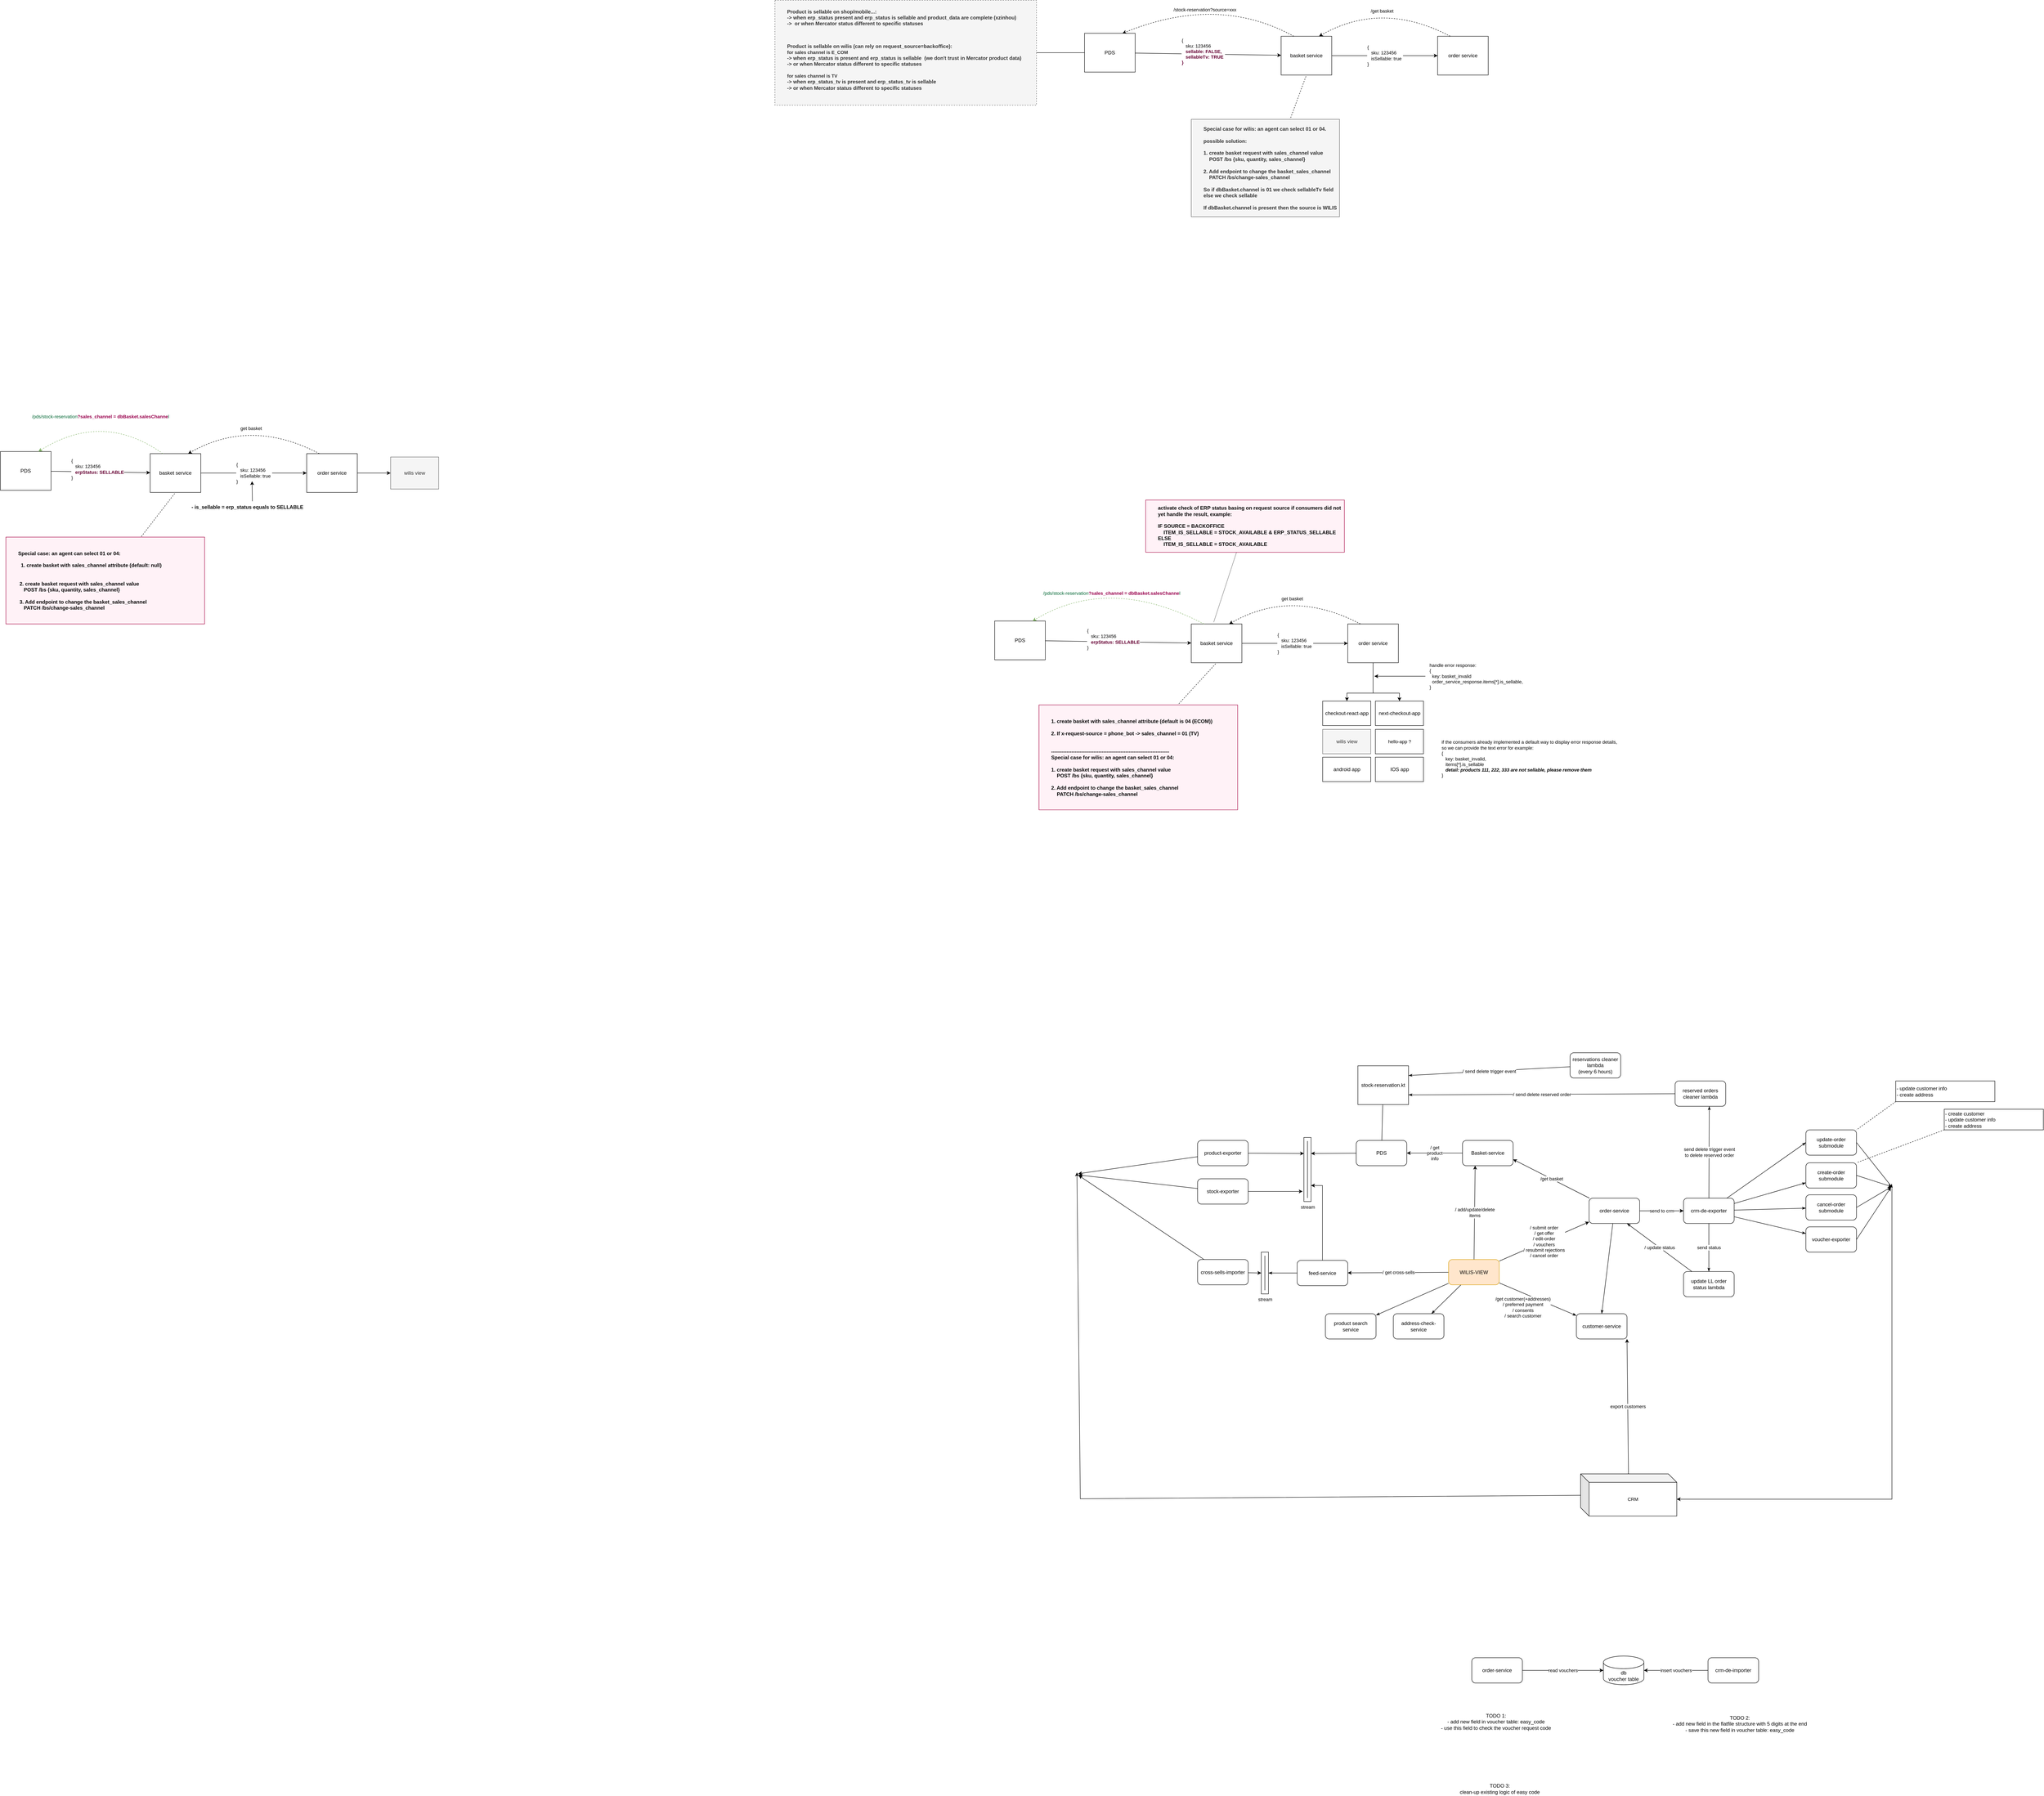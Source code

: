 <mxfile version="20.2.2" type="github">
  <diagram id="kf_XZH1g2RH7kajxPQMX" name="Page-1">
    <mxGraphModel dx="4562" dy="4452" grid="0" gridSize="10" guides="1" tooltips="1" connect="1" arrows="1" fold="1" page="0" pageScale="1" pageWidth="1169" pageHeight="827" math="0" shadow="0">
      <root>
        <mxCell id="0" />
        <mxCell id="1" parent="0" />
        <mxCell id="mo3ku-rc3HtsTC2HPsfC-4" value="insert vouchers" style="rounded=0;orthogonalLoop=1;jettySize=auto;html=1;" parent="1" source="mo3ku-rc3HtsTC2HPsfC-1" target="mo3ku-rc3HtsTC2HPsfC-3" edge="1">
          <mxGeometry relative="1" as="geometry" />
        </mxCell>
        <mxCell id="mo3ku-rc3HtsTC2HPsfC-1" value="crm-de-importer" style="rounded=1;whiteSpace=wrap;html=1;" parent="1" vertex="1">
          <mxGeometry x="714" y="125" width="120" height="60" as="geometry" />
        </mxCell>
        <mxCell id="mo3ku-rc3HtsTC2HPsfC-5" value="read vouchers" style="edgeStyle=none;rounded=0;orthogonalLoop=1;jettySize=auto;html=1;" parent="1" source="mo3ku-rc3HtsTC2HPsfC-2" target="mo3ku-rc3HtsTC2HPsfC-3" edge="1">
          <mxGeometry relative="1" as="geometry" />
        </mxCell>
        <mxCell id="mo3ku-rc3HtsTC2HPsfC-2" value="order-service" style="rounded=1;whiteSpace=wrap;html=1;" parent="1" vertex="1">
          <mxGeometry x="154" y="125" width="120" height="60" as="geometry" />
        </mxCell>
        <mxCell id="mo3ku-rc3HtsTC2HPsfC-3" value="db&lt;br&gt;voucher table" style="shape=cylinder3;whiteSpace=wrap;html=1;boundedLbl=1;backgroundOutline=1;size=15;" parent="1" vertex="1">
          <mxGeometry x="466" y="121" width="96" height="68" as="geometry" />
        </mxCell>
        <mxCell id="mo3ku-rc3HtsTC2HPsfC-6" value="TODO 2:&lt;br&gt;- add new field in the flatfile structure with 5 digits at the end&lt;br&gt;- save this new field in voucher table: easy_code" style="text;html=1;align=center;verticalAlign=middle;resizable=0;points=[];autosize=1;strokeColor=none;fillColor=none;" parent="1" vertex="1">
          <mxGeometry x="625" y="259" width="328" height="46" as="geometry" />
        </mxCell>
        <mxCell id="mo3ku-rc3HtsTC2HPsfC-7" value="TODO 1:&lt;br&gt;- add new field in voucher table: easy_code&lt;br&gt;- use this field to check the voucher request code" style="text;html=1;align=center;verticalAlign=middle;resizable=0;points=[];autosize=1;strokeColor=none;fillColor=none;" parent="1" vertex="1">
          <mxGeometry x="75" y="254" width="271" height="46" as="geometry" />
        </mxCell>
        <mxCell id="mo3ku-rc3HtsTC2HPsfC-8" value="TODO 3:&lt;br&gt;clean-up existing logic of easy code" style="text;html=1;align=center;verticalAlign=middle;resizable=0;points=[];autosize=1;strokeColor=none;fillColor=none;" parent="1" vertex="1">
          <mxGeometry x="120" y="420" width="199" height="32" as="geometry" />
        </mxCell>
        <mxCell id="AvomZq_IEuszwX5cMWHC-13" value="/get basket" style="edgeStyle=none;shape=connector;rounded=0;sketch=0;orthogonalLoop=1;jettySize=auto;html=1;entryX=1;entryY=0.75;entryDx=0;entryDy=0;shadow=0;labelBackgroundColor=default;fontFamily=Helvetica;fontSize=11;fontColor=default;endArrow=classic;strokeColor=default;" parent="1" source="AvomZq_IEuszwX5cMWHC-1" target="AvomZq_IEuszwX5cMWHC-10" edge="1">
          <mxGeometry relative="1" as="geometry" />
        </mxCell>
        <mxCell id="AvomZq_IEuszwX5cMWHC-16" value="send to crm" style="edgeStyle=none;shape=connector;rounded=0;sketch=0;orthogonalLoop=1;jettySize=auto;html=1;shadow=0;labelBackgroundColor=default;fontFamily=Helvetica;fontSize=11;fontColor=default;endArrow=classic;strokeColor=default;" parent="1" source="AvomZq_IEuszwX5cMWHC-1" target="AvomZq_IEuszwX5cMWHC-15" edge="1">
          <mxGeometry relative="1" as="geometry" />
        </mxCell>
        <mxCell id="AvomZq_IEuszwX5cMWHC-40" style="edgeStyle=none;shape=connector;rounded=0;sketch=0;orthogonalLoop=1;jettySize=auto;html=1;entryX=0.5;entryY=0;entryDx=0;entryDy=0;shadow=0;labelBackgroundColor=default;fontFamily=Helvetica;fontSize=11;fontColor=default;endArrow=classicThin;endFill=1;strokeColor=default;" parent="1" source="AvomZq_IEuszwX5cMWHC-1" target="AvomZq_IEuszwX5cMWHC-38" edge="1">
          <mxGeometry relative="1" as="geometry" />
        </mxCell>
        <mxCell id="AvomZq_IEuszwX5cMWHC-1" value="order-service" style="rounded=1;whiteSpace=wrap;html=1;" parent="1" vertex="1">
          <mxGeometry x="432" y="-965" width="120" height="60" as="geometry" />
        </mxCell>
        <mxCell id="AvomZq_IEuszwX5cMWHC-8" value="/ get cross-sells" style="rounded=0;orthogonalLoop=1;jettySize=auto;html=1;shadow=0;sketch=0;" parent="1" source="AvomZq_IEuszwX5cMWHC-2" target="AvomZq_IEuszwX5cMWHC-3" edge="1">
          <mxGeometry relative="1" as="geometry" />
        </mxCell>
        <mxCell id="AvomZq_IEuszwX5cMWHC-9" value="/ submit order&lt;br&gt;/ get offer&lt;br&gt;/ edit-order&lt;br&gt;/ vouchers&lt;br&gt;/ resubmit rejections&lt;br&gt;/ cancel order" style="edgeStyle=none;shape=connector;rounded=0;sketch=0;orthogonalLoop=1;jettySize=auto;html=1;shadow=0;labelBackgroundColor=default;fontFamily=Helvetica;fontSize=11;fontColor=default;endArrow=classic;strokeColor=default;" parent="1" source="AvomZq_IEuszwX5cMWHC-2" target="AvomZq_IEuszwX5cMWHC-1" edge="1">
          <mxGeometry relative="1" as="geometry" />
        </mxCell>
        <mxCell id="AvomZq_IEuszwX5cMWHC-14" value="/ add/update/delete&lt;br&gt;items" style="edgeStyle=none;shape=connector;rounded=0;sketch=0;orthogonalLoop=1;jettySize=auto;html=1;entryX=0.25;entryY=1;entryDx=0;entryDy=0;shadow=0;labelBackgroundColor=default;fontFamily=Helvetica;fontSize=11;fontColor=default;endArrow=classic;strokeColor=default;" parent="1" source="AvomZq_IEuszwX5cMWHC-2" target="AvomZq_IEuszwX5cMWHC-10" edge="1">
          <mxGeometry relative="1" as="geometry" />
        </mxCell>
        <mxCell id="AvomZq_IEuszwX5cMWHC-39" value="/get customer(+addresses)&lt;br&gt;/ preferred payment&lt;br&gt;/ consents&lt;br&gt;/ search customer" style="edgeStyle=none;shape=connector;rounded=0;sketch=0;orthogonalLoop=1;jettySize=auto;html=1;shadow=0;labelBackgroundColor=default;fontFamily=Helvetica;fontSize=11;fontColor=default;endArrow=classicThin;endFill=1;strokeColor=default;" parent="1" source="AvomZq_IEuszwX5cMWHC-2" target="AvomZq_IEuszwX5cMWHC-38" edge="1">
          <mxGeometry x="-0.251" y="-31" relative="1" as="geometry">
            <mxPoint as="offset" />
          </mxGeometry>
        </mxCell>
        <mxCell id="AvomZq_IEuszwX5cMWHC-43" style="edgeStyle=none;shape=connector;rounded=0;sketch=0;orthogonalLoop=1;jettySize=auto;html=1;shadow=0;labelBackgroundColor=default;fontFamily=Helvetica;fontSize=11;fontColor=default;endArrow=classicThin;endFill=1;strokeColor=default;" parent="1" source="AvomZq_IEuszwX5cMWHC-2" target="AvomZq_IEuszwX5cMWHC-42" edge="1">
          <mxGeometry relative="1" as="geometry" />
        </mxCell>
        <mxCell id="AvomZq_IEuszwX5cMWHC-56" style="edgeStyle=none;shape=connector;rounded=0;sketch=0;orthogonalLoop=1;jettySize=auto;html=1;shadow=0;labelBackgroundColor=default;fontFamily=Helvetica;fontSize=11;fontColor=default;endArrow=classicThin;endFill=1;strokeColor=default;" parent="1" source="AvomZq_IEuszwX5cMWHC-2" target="AvomZq_IEuszwX5cMWHC-55" edge="1">
          <mxGeometry relative="1" as="geometry" />
        </mxCell>
        <mxCell id="AvomZq_IEuszwX5cMWHC-2" value="WILIS-VIEW" style="rounded=1;whiteSpace=wrap;html=1;fillColor=#ffe6cc;strokeColor=#d79b00;" parent="1" vertex="1">
          <mxGeometry x="99" y="-819.5" width="120" height="60" as="geometry" />
        </mxCell>
        <mxCell id="AvomZq_IEuszwX5cMWHC-26" style="edgeStyle=none;shape=connector;rounded=0;sketch=0;orthogonalLoop=1;jettySize=auto;html=1;shadow=0;labelBackgroundColor=default;fontFamily=Helvetica;fontSize=11;fontColor=default;endArrow=classic;strokeColor=default;entryX=0;entryY=0;entryDx=17;entryDy=114;entryPerimeter=0;" parent="1" source="AvomZq_IEuszwX5cMWHC-3" target="AvomZq_IEuszwX5cMWHC-22" edge="1">
          <mxGeometry relative="1" as="geometry">
            <Array as="points">
              <mxPoint x="-200" y="-995" />
            </Array>
          </mxGeometry>
        </mxCell>
        <mxCell id="AvomZq_IEuszwX5cMWHC-35" style="edgeStyle=none;shape=connector;rounded=0;sketch=0;orthogonalLoop=1;jettySize=auto;html=1;entryX=1;entryY=0.5;entryDx=0;entryDy=0;entryPerimeter=0;shadow=0;labelBackgroundColor=default;fontFamily=Helvetica;fontSize=11;fontColor=default;endArrow=classicThin;endFill=1;strokeColor=default;" parent="1" source="AvomZq_IEuszwX5cMWHC-3" target="AvomZq_IEuszwX5cMWHC-34" edge="1">
          <mxGeometry relative="1" as="geometry" />
        </mxCell>
        <mxCell id="AvomZq_IEuszwX5cMWHC-3" value="feed-service" style="rounded=1;whiteSpace=wrap;html=1;" parent="1" vertex="1">
          <mxGeometry x="-260" y="-817.5" width="120" height="60" as="geometry" />
        </mxCell>
        <mxCell id="AvomZq_IEuszwX5cMWHC-23" style="edgeStyle=none;shape=connector;rounded=0;sketch=0;orthogonalLoop=1;jettySize=auto;html=1;entryX=0;entryY=0;entryDx=0;entryDy=38;entryPerimeter=0;shadow=0;labelBackgroundColor=default;fontFamily=Helvetica;fontSize=11;fontColor=default;endArrow=classic;strokeColor=default;" parent="1" source="AvomZq_IEuszwX5cMWHC-4" target="AvomZq_IEuszwX5cMWHC-22" edge="1">
          <mxGeometry relative="1" as="geometry" />
        </mxCell>
        <mxCell id="AvomZq_IEuszwX5cMWHC-68" style="edgeStyle=none;shape=connector;rounded=0;sketch=0;orthogonalLoop=1;jettySize=auto;html=1;shadow=0;labelBackgroundColor=default;fontFamily=Helvetica;fontSize=11;fontColor=default;endArrow=classic;endFill=1;strokeColor=default;" parent="1" source="AvomZq_IEuszwX5cMWHC-4" edge="1">
          <mxGeometry relative="1" as="geometry">
            <mxPoint x="-779" y="-1023" as="targetPoint" />
          </mxGeometry>
        </mxCell>
        <mxCell id="AvomZq_IEuszwX5cMWHC-4" value="product-exporter" style="rounded=1;whiteSpace=wrap;html=1;" parent="1" vertex="1">
          <mxGeometry x="-496" y="-1102" width="120" height="60" as="geometry" />
        </mxCell>
        <mxCell id="AvomZq_IEuszwX5cMWHC-19" style="edgeStyle=none;shape=connector;rounded=0;sketch=0;orthogonalLoop=1;jettySize=auto;html=1;shadow=0;labelBackgroundColor=default;fontFamily=Helvetica;fontSize=11;fontColor=default;endArrow=classic;strokeColor=default;entryX=0;entryY=0.5;entryDx=0;entryDy=0;entryPerimeter=0;" parent="1" source="AvomZq_IEuszwX5cMWHC-5" target="AvomZq_IEuszwX5cMWHC-34" edge="1">
          <mxGeometry relative="1" as="geometry" />
        </mxCell>
        <mxCell id="AvomZq_IEuszwX5cMWHC-70" style="edgeStyle=none;shape=connector;rounded=0;sketch=0;orthogonalLoop=1;jettySize=auto;html=1;shadow=0;labelBackgroundColor=default;fontFamily=Helvetica;fontSize=11;fontColor=default;endArrow=classic;endFill=1;strokeColor=default;" parent="1" source="AvomZq_IEuszwX5cMWHC-5" edge="1">
          <mxGeometry relative="1" as="geometry">
            <mxPoint x="-778" y="-1019" as="targetPoint" />
          </mxGeometry>
        </mxCell>
        <mxCell id="AvomZq_IEuszwX5cMWHC-5" value="cross-sells-importer" style="rounded=1;whiteSpace=wrap;html=1;" parent="1" vertex="1">
          <mxGeometry x="-496" y="-819.5" width="120" height="60" as="geometry" />
        </mxCell>
        <mxCell id="AvomZq_IEuszwX5cMWHC-24" style="edgeStyle=none;shape=connector;rounded=0;sketch=0;orthogonalLoop=1;jettySize=auto;html=1;entryX=-0.176;entryY=0.842;entryDx=0;entryDy=0;entryPerimeter=0;shadow=0;labelBackgroundColor=default;fontFamily=Helvetica;fontSize=11;fontColor=default;endArrow=classic;strokeColor=default;" parent="1" source="AvomZq_IEuszwX5cMWHC-6" target="AvomZq_IEuszwX5cMWHC-22" edge="1">
          <mxGeometry relative="1" as="geometry" />
        </mxCell>
        <mxCell id="AvomZq_IEuszwX5cMWHC-69" style="edgeStyle=none;shape=connector;rounded=0;sketch=0;orthogonalLoop=1;jettySize=auto;html=1;shadow=0;labelBackgroundColor=default;fontFamily=Helvetica;fontSize=11;fontColor=default;endArrow=classic;endFill=1;strokeColor=default;" parent="1" source="AvomZq_IEuszwX5cMWHC-6" edge="1">
          <mxGeometry relative="1" as="geometry">
            <mxPoint x="-778" y="-1020" as="targetPoint" />
          </mxGeometry>
        </mxCell>
        <mxCell id="AvomZq_IEuszwX5cMWHC-6" value="stock-exporter" style="rounded=1;whiteSpace=wrap;html=1;" parent="1" vertex="1">
          <mxGeometry x="-496" y="-1011" width="120" height="60" as="geometry" />
        </mxCell>
        <mxCell id="AvomZq_IEuszwX5cMWHC-12" value="/ get&lt;br&gt;product&lt;br&gt;info" style="edgeStyle=none;shape=connector;rounded=0;sketch=0;orthogonalLoop=1;jettySize=auto;html=1;shadow=0;labelBackgroundColor=default;fontFamily=Helvetica;fontSize=11;fontColor=default;endArrow=classic;strokeColor=default;" parent="1" source="AvomZq_IEuszwX5cMWHC-10" target="AvomZq_IEuszwX5cMWHC-11" edge="1">
          <mxGeometry relative="1" as="geometry" />
        </mxCell>
        <mxCell id="AvomZq_IEuszwX5cMWHC-10" value="Basket-service" style="rounded=1;whiteSpace=wrap;html=1;" parent="1" vertex="1">
          <mxGeometry x="132" y="-1102" width="120" height="60" as="geometry" />
        </mxCell>
        <mxCell id="AvomZq_IEuszwX5cMWHC-25" style="edgeStyle=none;shape=connector;rounded=0;sketch=0;orthogonalLoop=1;jettySize=auto;html=1;entryX=0;entryY=0;entryDx=17;entryDy=38;entryPerimeter=0;shadow=0;labelBackgroundColor=default;fontFamily=Helvetica;fontSize=11;fontColor=default;endArrow=classic;strokeColor=default;" parent="1" source="AvomZq_IEuszwX5cMWHC-11" target="AvomZq_IEuszwX5cMWHC-22" edge="1">
          <mxGeometry relative="1" as="geometry" />
        </mxCell>
        <mxCell id="AvomZq_IEuszwX5cMWHC-28" style="shape=connector;rounded=0;sketch=0;orthogonalLoop=1;jettySize=auto;html=1;shadow=0;labelBackgroundColor=default;fontFamily=Helvetica;fontSize=11;fontColor=default;endArrow=none;strokeColor=default;endFill=0;" parent="1" source="AvomZq_IEuszwX5cMWHC-11" target="AvomZq_IEuszwX5cMWHC-36" edge="1">
          <mxGeometry relative="1" as="geometry">
            <mxPoint x="-60" y="-1234" as="targetPoint" />
          </mxGeometry>
        </mxCell>
        <mxCell id="AvomZq_IEuszwX5cMWHC-11" value="PDS" style="rounded=1;whiteSpace=wrap;html=1;" parent="1" vertex="1">
          <mxGeometry x="-120" y="-1102" width="120" height="60" as="geometry" />
        </mxCell>
        <mxCell id="AvomZq_IEuszwX5cMWHC-33" value="send delete trigger event&lt;br&gt;to delete reserved order" style="edgeStyle=none;shape=connector;rounded=0;sketch=0;orthogonalLoop=1;jettySize=auto;html=1;entryX=0.675;entryY=1;entryDx=0;entryDy=0;entryPerimeter=0;shadow=0;labelBackgroundColor=default;fontFamily=Helvetica;fontSize=11;fontColor=default;endArrow=classicThin;endFill=1;strokeColor=default;" parent="1" source="AvomZq_IEuszwX5cMWHC-15" target="AvomZq_IEuszwX5cMWHC-31" edge="1">
          <mxGeometry relative="1" as="geometry" />
        </mxCell>
        <mxCell id="AvomZq_IEuszwX5cMWHC-46" value="send status" style="edgeStyle=none;shape=connector;rounded=0;sketch=0;orthogonalLoop=1;jettySize=auto;html=1;shadow=0;labelBackgroundColor=default;fontFamily=Helvetica;fontSize=11;fontColor=default;endArrow=classicThin;endFill=1;strokeColor=default;" parent="1" source="AvomZq_IEuszwX5cMWHC-15" target="AvomZq_IEuszwX5cMWHC-44" edge="1">
          <mxGeometry relative="1" as="geometry" />
        </mxCell>
        <mxCell id="AvomZq_IEuszwX5cMWHC-48" style="edgeStyle=none;shape=connector;rounded=0;sketch=0;orthogonalLoop=1;jettySize=auto;html=1;entryX=0;entryY=0.5;entryDx=0;entryDy=0;shadow=0;labelBackgroundColor=default;fontFamily=Helvetica;fontSize=11;fontColor=default;endArrow=classicThin;endFill=1;strokeColor=default;" parent="1" source="AvomZq_IEuszwX5cMWHC-15" target="AvomZq_IEuszwX5cMWHC-47" edge="1">
          <mxGeometry relative="1" as="geometry" />
        </mxCell>
        <mxCell id="AvomZq_IEuszwX5cMWHC-52" style="edgeStyle=none;shape=connector;rounded=0;sketch=0;orthogonalLoop=1;jettySize=auto;html=1;shadow=0;labelBackgroundColor=default;fontFamily=Helvetica;fontSize=11;fontColor=default;endArrow=classicThin;endFill=1;strokeColor=default;" parent="1" source="AvomZq_IEuszwX5cMWHC-15" target="AvomZq_IEuszwX5cMWHC-49" edge="1">
          <mxGeometry relative="1" as="geometry" />
        </mxCell>
        <mxCell id="AvomZq_IEuszwX5cMWHC-53" style="edgeStyle=none;shape=connector;rounded=0;sketch=0;orthogonalLoop=1;jettySize=auto;html=1;shadow=0;labelBackgroundColor=default;fontFamily=Helvetica;fontSize=11;fontColor=default;endArrow=classicThin;endFill=1;strokeColor=default;" parent="1" source="AvomZq_IEuszwX5cMWHC-15" target="AvomZq_IEuszwX5cMWHC-50" edge="1">
          <mxGeometry relative="1" as="geometry" />
        </mxCell>
        <mxCell id="AvomZq_IEuszwX5cMWHC-54" style="edgeStyle=none;shape=connector;rounded=0;sketch=0;orthogonalLoop=1;jettySize=auto;html=1;shadow=0;labelBackgroundColor=default;fontFamily=Helvetica;fontSize=11;fontColor=default;endArrow=classicThin;endFill=1;strokeColor=default;" parent="1" source="AvomZq_IEuszwX5cMWHC-15" target="AvomZq_IEuszwX5cMWHC-51" edge="1">
          <mxGeometry relative="1" as="geometry" />
        </mxCell>
        <mxCell id="AvomZq_IEuszwX5cMWHC-15" value="crm-de-exporter" style="rounded=1;whiteSpace=wrap;html=1;" parent="1" vertex="1">
          <mxGeometry x="656" y="-965" width="120" height="60" as="geometry" />
        </mxCell>
        <mxCell id="AvomZq_IEuszwX5cMWHC-22" value="stream" style="verticalLabelPosition=bottom;verticalAlign=top;html=1;shape=mxgraph.basic.frame;dx=10;fontFamily=Helvetica;fontSize=11;fontColor=default;" parent="1" vertex="1">
          <mxGeometry x="-244" y="-1109" width="17" height="152" as="geometry" />
        </mxCell>
        <mxCell id="AvomZq_IEuszwX5cMWHC-30" value="/ send delete trigger event" style="edgeStyle=none;shape=connector;rounded=0;sketch=0;orthogonalLoop=1;jettySize=auto;html=1;entryX=1;entryY=0.25;entryDx=0;entryDy=0;shadow=0;labelBackgroundColor=default;fontFamily=Helvetica;fontSize=11;fontColor=default;endArrow=classicThin;endFill=1;strokeColor=default;" parent="1" source="AvomZq_IEuszwX5cMWHC-29" target="AvomZq_IEuszwX5cMWHC-36" edge="1">
          <mxGeometry relative="1" as="geometry">
            <mxPoint y="-1294" as="targetPoint" />
          </mxGeometry>
        </mxCell>
        <mxCell id="AvomZq_IEuszwX5cMWHC-29" value="reservations cleaner lambda&lt;br&gt;(every 6 hours)" style="rounded=1;whiteSpace=wrap;html=1;" parent="1" vertex="1">
          <mxGeometry x="387" y="-1310" width="120" height="60" as="geometry" />
        </mxCell>
        <mxCell id="AvomZq_IEuszwX5cMWHC-32" value="/ send delete reserved order" style="edgeStyle=none;shape=connector;rounded=0;sketch=0;orthogonalLoop=1;jettySize=auto;html=1;shadow=0;labelBackgroundColor=default;fontFamily=Helvetica;fontSize=11;fontColor=default;endArrow=classicThin;endFill=1;strokeColor=default;entryX=1;entryY=0.75;entryDx=0;entryDy=0;" parent="1" source="AvomZq_IEuszwX5cMWHC-31" target="AvomZq_IEuszwX5cMWHC-36" edge="1">
          <mxGeometry relative="1" as="geometry">
            <mxPoint y="-1264" as="targetPoint" />
          </mxGeometry>
        </mxCell>
        <mxCell id="AvomZq_IEuszwX5cMWHC-31" value="reserved orders cleaner lambda" style="rounded=1;whiteSpace=wrap;html=1;" parent="1" vertex="1">
          <mxGeometry x="636" y="-1243" width="120" height="60" as="geometry" />
        </mxCell>
        <mxCell id="AvomZq_IEuszwX5cMWHC-34" value="stream" style="verticalLabelPosition=bottom;verticalAlign=top;html=1;shape=mxgraph.basic.frame;dx=10;fontFamily=Helvetica;fontSize=11;fontColor=default;" parent="1" vertex="1">
          <mxGeometry x="-345" y="-837" width="17" height="99" as="geometry" />
        </mxCell>
        <mxCell id="AvomZq_IEuszwX5cMWHC-36" value="&lt;span style=&quot;color: rgb(0 , 0 , 0) ; font-family: &amp;#34;helvetica&amp;#34; ; font-size: 12px ; font-style: normal ; font-weight: 400 ; letter-spacing: normal ; text-align: center ; text-indent: 0px ; text-transform: none ; word-spacing: 0px ; background-color: rgb(255 , 255 , 255) ; display: inline ; float: none&quot;&gt;stock-reservation.kt&lt;/span&gt;" style="rounded=0;whiteSpace=wrap;html=1;fontFamily=Helvetica;fontSize=11;fontColor=default;" parent="1" vertex="1">
          <mxGeometry x="-116" y="-1279" width="120" height="92" as="geometry" />
        </mxCell>
        <mxCell id="AvomZq_IEuszwX5cMWHC-38" value="customer-service" style="rounded=1;whiteSpace=wrap;html=1;" parent="1" vertex="1">
          <mxGeometry x="402" y="-691" width="120" height="60" as="geometry" />
        </mxCell>
        <mxCell id="AvomZq_IEuszwX5cMWHC-42" value="address-check-service" style="rounded=1;whiteSpace=wrap;html=1;" parent="1" vertex="1">
          <mxGeometry x="-32" y="-691" width="120" height="60" as="geometry" />
        </mxCell>
        <mxCell id="AvomZq_IEuszwX5cMWHC-45" value="/ update status" style="edgeStyle=none;shape=connector;rounded=0;sketch=0;orthogonalLoop=1;jettySize=auto;html=1;entryX=0.75;entryY=1;entryDx=0;entryDy=0;shadow=0;labelBackgroundColor=default;fontFamily=Helvetica;fontSize=11;fontColor=default;endArrow=classicThin;endFill=1;strokeColor=default;" parent="1" source="AvomZq_IEuszwX5cMWHC-44" target="AvomZq_IEuszwX5cMWHC-1" edge="1">
          <mxGeometry relative="1" as="geometry" />
        </mxCell>
        <mxCell id="AvomZq_IEuszwX5cMWHC-44" value="update LL order&lt;br&gt;status lambda" style="rounded=1;whiteSpace=wrap;html=1;" parent="1" vertex="1">
          <mxGeometry x="656" y="-791" width="120" height="60" as="geometry" />
        </mxCell>
        <mxCell id="AvomZq_IEuszwX5cMWHC-72" style="edgeStyle=none;shape=connector;rounded=0;sketch=0;orthogonalLoop=1;jettySize=auto;html=1;shadow=0;labelBackgroundColor=default;fontFamily=Helvetica;fontSize=11;fontColor=default;endArrow=classic;endFill=1;strokeColor=default;exitX=1;exitY=0.5;exitDx=0;exitDy=0;" parent="1" source="AvomZq_IEuszwX5cMWHC-47" edge="1">
          <mxGeometry relative="1" as="geometry">
            <mxPoint x="1151.667" y="-989.333" as="targetPoint" />
          </mxGeometry>
        </mxCell>
        <mxCell id="AvomZq_IEuszwX5cMWHC-47" value="update-order submodule" style="rounded=1;whiteSpace=wrap;html=1;" parent="1" vertex="1">
          <mxGeometry x="946" y="-1127" width="120" height="60" as="geometry" />
        </mxCell>
        <mxCell id="AvomZq_IEuszwX5cMWHC-71" style="edgeStyle=none;shape=connector;rounded=0;sketch=0;orthogonalLoop=1;jettySize=auto;html=1;entryX=0;entryY=0;entryDx=228;entryDy=60;entryPerimeter=0;shadow=0;labelBackgroundColor=default;fontFamily=Helvetica;fontSize=11;fontColor=default;endArrow=classic;endFill=1;strokeColor=default;" parent="1" target="AvomZq_IEuszwX5cMWHC-65" edge="1">
          <mxGeometry relative="1" as="geometry">
            <mxPoint x="1150" y="-989" as="sourcePoint" />
            <Array as="points">
              <mxPoint x="1150" y="-251" />
            </Array>
          </mxGeometry>
        </mxCell>
        <mxCell id="AvomZq_IEuszwX5cMWHC-73" style="edgeStyle=none;shape=connector;rounded=0;sketch=0;orthogonalLoop=1;jettySize=auto;html=1;shadow=0;labelBackgroundColor=default;fontFamily=Helvetica;fontSize=11;fontColor=default;endArrow=classic;endFill=1;strokeColor=default;exitX=1;exitY=0.5;exitDx=0;exitDy=0;" parent="1" source="AvomZq_IEuszwX5cMWHC-49" edge="1">
          <mxGeometry relative="1" as="geometry">
            <mxPoint x="1150.333" y="-992" as="targetPoint" />
          </mxGeometry>
        </mxCell>
        <mxCell id="AvomZq_IEuszwX5cMWHC-49" value="create-order submodule" style="rounded=1;whiteSpace=wrap;html=1;" parent="1" vertex="1">
          <mxGeometry x="946" y="-1049" width="120" height="60" as="geometry" />
        </mxCell>
        <mxCell id="AvomZq_IEuszwX5cMWHC-74" style="edgeStyle=none;shape=connector;rounded=0;sketch=0;orthogonalLoop=1;jettySize=auto;html=1;shadow=0;labelBackgroundColor=default;fontFamily=Helvetica;fontSize=11;fontColor=default;endArrow=classic;endFill=1;strokeColor=default;exitX=1;exitY=0.5;exitDx=0;exitDy=0;" parent="1" source="AvomZq_IEuszwX5cMWHC-50" edge="1">
          <mxGeometry relative="1" as="geometry">
            <mxPoint x="1149" y="-992" as="targetPoint" />
          </mxGeometry>
        </mxCell>
        <mxCell id="AvomZq_IEuszwX5cMWHC-50" value="cancel-order&lt;br&gt;submodule" style="rounded=1;whiteSpace=wrap;html=1;" parent="1" vertex="1">
          <mxGeometry x="946" y="-973" width="120" height="60" as="geometry" />
        </mxCell>
        <mxCell id="AvomZq_IEuszwX5cMWHC-75" style="edgeStyle=none;shape=connector;rounded=0;sketch=0;orthogonalLoop=1;jettySize=auto;html=1;shadow=0;labelBackgroundColor=default;fontFamily=Helvetica;fontSize=11;fontColor=default;endArrow=classic;endFill=1;strokeColor=default;exitX=1;exitY=0.5;exitDx=0;exitDy=0;" parent="1" source="AvomZq_IEuszwX5cMWHC-51" edge="1">
          <mxGeometry relative="1" as="geometry">
            <mxPoint x="1147.667" y="-990.667" as="targetPoint" />
          </mxGeometry>
        </mxCell>
        <mxCell id="AvomZq_IEuszwX5cMWHC-51" value="voucher-exporter" style="rounded=1;whiteSpace=wrap;html=1;" parent="1" vertex="1">
          <mxGeometry x="946" y="-897" width="120" height="60" as="geometry" />
        </mxCell>
        <mxCell id="AvomZq_IEuszwX5cMWHC-55" value="product search service" style="rounded=1;whiteSpace=wrap;html=1;" parent="1" vertex="1">
          <mxGeometry x="-193" y="-691" width="120" height="60" as="geometry" />
        </mxCell>
        <mxCell id="AvomZq_IEuszwX5cMWHC-58" style="edgeStyle=none;shape=connector;rounded=0;sketch=0;orthogonalLoop=1;jettySize=auto;html=1;entryX=1;entryY=0;entryDx=0;entryDy=0;shadow=0;labelBackgroundColor=default;fontFamily=Helvetica;fontSize=11;fontColor=default;endArrow=none;endFill=0;strokeColor=default;dashed=1;exitX=0;exitY=1;exitDx=0;exitDy=0;" parent="1" source="AvomZq_IEuszwX5cMWHC-57" target="AvomZq_IEuszwX5cMWHC-47" edge="1">
          <mxGeometry relative="1" as="geometry" />
        </mxCell>
        <mxCell id="AvomZq_IEuszwX5cMWHC-57" value="&lt;span style=&quot;color: rgb(0 , 0 , 0) ; font-family: &amp;#34;helvetica&amp;#34; ; font-size: 12px ; font-style: normal ; font-weight: 400 ; letter-spacing: normal ; text-indent: 0px ; text-transform: none ; word-spacing: 0px ; background-color: rgb(255 , 255 , 255) ; display: inline ; float: none&quot;&gt;- update customer info&lt;br&gt;- create address&lt;br&gt;&lt;/span&gt;" style="rounded=0;whiteSpace=wrap;html=1;fontFamily=Helvetica;fontSize=11;fontColor=default;align=left;" parent="1" vertex="1">
          <mxGeometry x="1159" y="-1243" width="235" height="49" as="geometry" />
        </mxCell>
        <mxCell id="AvomZq_IEuszwX5cMWHC-61" style="edgeStyle=none;shape=connector;rounded=0;sketch=0;orthogonalLoop=1;jettySize=auto;html=1;entryX=1;entryY=0;entryDx=0;entryDy=0;shadow=0;dashed=1;labelBackgroundColor=default;fontFamily=Helvetica;fontSize=11;fontColor=default;endArrow=none;endFill=0;strokeColor=default;exitX=0;exitY=1;exitDx=0;exitDy=0;" parent="1" source="AvomZq_IEuszwX5cMWHC-60" target="AvomZq_IEuszwX5cMWHC-49" edge="1">
          <mxGeometry relative="1" as="geometry" />
        </mxCell>
        <mxCell id="AvomZq_IEuszwX5cMWHC-60" value="&lt;span style=&quot;color: rgb(0 , 0 , 0) ; font-family: &amp;#34;helvetica&amp;#34; ; font-size: 12px ; font-style: normal ; font-weight: 400 ; letter-spacing: normal ; text-indent: 0px ; text-transform: none ; word-spacing: 0px ; background-color: rgb(255 , 255 , 255) ; display: inline ; float: none&quot;&gt;- create customer&lt;br&gt;- update customer info&lt;br&gt;- create address&lt;br&gt;&lt;/span&gt;" style="rounded=0;whiteSpace=wrap;html=1;fontFamily=Helvetica;fontSize=11;fontColor=default;align=left;" parent="1" vertex="1">
          <mxGeometry x="1274" y="-1176" width="235" height="49" as="geometry" />
        </mxCell>
        <mxCell id="AvomZq_IEuszwX5cMWHC-66" value="export customers" style="edgeStyle=none;shape=connector;rounded=0;sketch=0;orthogonalLoop=1;jettySize=auto;html=1;entryX=1;entryY=1;entryDx=0;entryDy=0;shadow=0;labelBackgroundColor=default;fontFamily=Helvetica;fontSize=11;fontColor=default;endArrow=classic;endFill=1;strokeColor=default;" parent="1" source="AvomZq_IEuszwX5cMWHC-65" target="AvomZq_IEuszwX5cMWHC-38" edge="1">
          <mxGeometry relative="1" as="geometry" />
        </mxCell>
        <mxCell id="AvomZq_IEuszwX5cMWHC-67" style="edgeStyle=none;shape=connector;rounded=0;sketch=0;orthogonalLoop=1;jettySize=auto;html=1;shadow=0;labelBackgroundColor=default;fontFamily=Helvetica;fontSize=11;fontColor=default;endArrow=classic;endFill=1;strokeColor=default;" parent="1" source="AvomZq_IEuszwX5cMWHC-65" edge="1">
          <mxGeometry relative="1" as="geometry">
            <mxPoint x="-782" y="-1026" as="targetPoint" />
            <Array as="points">
              <mxPoint x="-774" y="-252" />
            </Array>
          </mxGeometry>
        </mxCell>
        <mxCell id="AvomZq_IEuszwX5cMWHC-65" value="CRM" style="shape=cube;whiteSpace=wrap;html=1;boundedLbl=1;backgroundOutline=1;darkOpacity=0.05;darkOpacity2=0.1;fontFamily=Helvetica;fontSize=11;fontColor=default;" parent="1" vertex="1">
          <mxGeometry x="412" y="-311" width="228" height="100" as="geometry" />
        </mxCell>
        <mxCell id="QBPP9DDHIpxsTmfMudKZ-7" value="&lt;div style=&quot;text-align: left&quot;&gt;{&lt;/div&gt;&lt;div style=&quot;text-align: left&quot;&gt;&amp;nbsp; &amp;nbsp;sku: 123456&lt;/div&gt;&lt;div style=&quot;text-align: left&quot;&gt;&amp;nbsp; &amp;nbsp;&lt;b&gt;&lt;font color=&quot;#660033&quot;&gt;erpStatus: SELLABLE&lt;/font&gt;&lt;/b&gt;&lt;/div&gt;&lt;div style=&quot;text-align: left&quot;&gt;}&lt;/div&gt;" style="rounded=0;orthogonalLoop=1;jettySize=auto;html=1;" parent="1" source="QBPP9DDHIpxsTmfMudKZ-1" target="QBPP9DDHIpxsTmfMudKZ-2" edge="1">
          <mxGeometry x="-0.07" y="6" relative="1" as="geometry">
            <mxPoint as="offset" />
          </mxGeometry>
        </mxCell>
        <mxCell id="QBPP9DDHIpxsTmfMudKZ-1" value="&lt;span style=&quot;color: rgb(0 , 0 , 0) ; font-family: &amp;#34;helvetica&amp;#34; ; font-size: 12px ; font-style: normal ; font-weight: 400 ; letter-spacing: normal ; text-align: center ; text-indent: 0px ; text-transform: none ; word-spacing: 0px ; background-color: rgb(255 , 255 , 255) ; display: inline ; float: none&quot;&gt;PDS&lt;/span&gt;" style="rounded=0;whiteSpace=wrap;html=1;fontFamily=Helvetica;fontSize=11;fontColor=default;" parent="1" vertex="1">
          <mxGeometry x="-977" y="-2334" width="120" height="92" as="geometry" />
        </mxCell>
        <mxCell id="QBPP9DDHIpxsTmfMudKZ-8" value="&lt;div style=&quot;text-align: left&quot;&gt;{&lt;br&gt;&lt;/div&gt;&lt;div style=&quot;text-align: left&quot;&gt;&amp;nbsp; &amp;nbsp;sku: 123456&lt;/div&gt;&lt;div style=&quot;text-align: left&quot;&gt;&amp;nbsp; &amp;nbsp;isSellable: true&amp;nbsp;&lt;/div&gt;&lt;div style=&quot;text-align: left&quot;&gt;}&lt;/div&gt;" style="edgeStyle=none;shape=connector;rounded=0;orthogonalLoop=1;jettySize=auto;html=1;labelBackgroundColor=default;fontFamily=Helvetica;fontSize=11;fontColor=default;endArrow=classic;strokeColor=default;" parent="1" source="QBPP9DDHIpxsTmfMudKZ-2" target="QBPP9DDHIpxsTmfMudKZ-3" edge="1">
          <mxGeometry relative="1" as="geometry" />
        </mxCell>
        <mxCell id="QBPP9DDHIpxsTmfMudKZ-2" value="&lt;span style=&quot;color: rgb(0 , 0 , 0) ; font-family: &amp;#34;helvetica&amp;#34; ; font-size: 12px ; font-style: normal ; font-weight: 400 ; letter-spacing: normal ; text-align: center ; text-indent: 0px ; text-transform: none ; word-spacing: 0px ; background-color: rgb(255 , 255 , 255) ; display: inline ; float: none&quot;&gt;basket service&lt;/span&gt;" style="rounded=0;whiteSpace=wrap;html=1;fontFamily=Helvetica;fontSize=11;fontColor=default;" parent="1" vertex="1">
          <mxGeometry x="-511" y="-2327" width="120" height="92" as="geometry" />
        </mxCell>
        <mxCell id="moHjrgqNo80cG8yECoNa-9" style="edgeStyle=orthogonalEdgeStyle;rounded=0;orthogonalLoop=1;jettySize=auto;html=1;entryX=0.5;entryY=0;entryDx=0;entryDy=0;" parent="1" source="QBPP9DDHIpxsTmfMudKZ-3" target="moHjrgqNo80cG8yECoNa-5" edge="1">
          <mxGeometry relative="1" as="geometry">
            <Array as="points">
              <mxPoint x="-80" y="-2163" />
              <mxPoint x="-18" y="-2163" />
            </Array>
          </mxGeometry>
        </mxCell>
        <mxCell id="moHjrgqNo80cG8yECoNa-11" style="edgeStyle=orthogonalEdgeStyle;rounded=0;orthogonalLoop=1;jettySize=auto;html=1;" parent="1" source="QBPP9DDHIpxsTmfMudKZ-3" target="moHjrgqNo80cG8yECoNa-2" edge="1">
          <mxGeometry relative="1" as="geometry">
            <Array as="points">
              <mxPoint x="-80" y="-2163" />
              <mxPoint x="-142" y="-2163" />
            </Array>
          </mxGeometry>
        </mxCell>
        <mxCell id="QBPP9DDHIpxsTmfMudKZ-3" value="&lt;font face=&quot;helvetica&quot;&gt;&lt;span style=&quot;font-size: 12px&quot;&gt;order service&lt;/span&gt;&lt;/font&gt;" style="rounded=0;whiteSpace=wrap;html=1;fontFamily=Helvetica;fontSize=11;fontColor=default;" parent="1" vertex="1">
          <mxGeometry x="-140" y="-2327" width="120" height="92" as="geometry" />
        </mxCell>
        <mxCell id="QBPP9DDHIpxsTmfMudKZ-4" value="&lt;font face=&quot;helvetica&quot;&gt;&lt;span style=&quot;font-size: 12px&quot;&gt;wilis view&lt;br&gt;&lt;/span&gt;&lt;/font&gt;" style="rounded=0;whiteSpace=wrap;html=1;fontFamily=Helvetica;fontSize=11;fillColor=#f5f5f5;strokeColor=#666666;fontColor=#333333;" parent="1" vertex="1">
          <mxGeometry x="-199.5" y="-2077" width="114" height="58" as="geometry" />
        </mxCell>
        <mxCell id="moHjrgqNo80cG8yECoNa-12" style="edgeStyle=orthogonalEdgeStyle;rounded=0;orthogonalLoop=1;jettySize=auto;html=1;" parent="1" source="QBPP9DDHIpxsTmfMudKZ-12" edge="1">
          <mxGeometry relative="1" as="geometry">
            <mxPoint x="-76.857" y="-2203" as="targetPoint" />
          </mxGeometry>
        </mxCell>
        <mxCell id="QBPP9DDHIpxsTmfMudKZ-12" value="&lt;div style=&quot;text-align: left;&quot;&gt;&lt;div&gt;&lt;span style=&quot;background-color: initial;&quot;&gt;handle error response:&lt;/span&gt;&lt;/div&gt;&lt;div&gt;&lt;span style=&quot;background-color: initial;&quot;&gt;{&lt;/span&gt;&lt;/div&gt;&lt;span style=&quot;text-align: center;&quot;&gt;&amp;nbsp; key: basket_invalid&lt;/span&gt;&lt;div&gt;&lt;span style=&quot;background-color: initial;&quot;&gt;&amp;nbsp; order_service_response.items[*].is_sellable,&lt;/span&gt;&lt;/div&gt;&lt;div&gt;&lt;span style=&quot;background-color: initial;&quot;&gt;}&lt;/span&gt;&lt;/div&gt;&lt;/div&gt;" style="text;html=1;align=center;verticalAlign=middle;resizable=0;points=[];autosize=1;strokeColor=none;fillColor=default;fontSize=11;fontFamily=Helvetica;fontColor=default;" parent="1" vertex="1">
          <mxGeometry x="44" y="-2242" width="239" height="78" as="geometry" />
        </mxCell>
        <mxCell id="QBPP9DDHIpxsTmfMudKZ-16" style="shape=connector;orthogonalLoop=1;jettySize=auto;html=1;entryX=0.5;entryY=1;entryDx=0;entryDy=0;labelBackgroundColor=default;fontFamily=Helvetica;fontSize=11;fontColor=default;endArrow=none;strokeColor=default;elbow=vertical;dashed=1;exitX=0.635;exitY=0.131;exitDx=0;exitDy=0;exitPerimeter=0;endFill=0;" parent="1" source="QBPP9DDHIpxsTmfMudKZ-15" target="QBPP9DDHIpxsTmfMudKZ-2" edge="1">
          <mxGeometry relative="1" as="geometry">
            <mxPoint x="-741" y="-2215" as="sourcePoint" />
          </mxGeometry>
        </mxCell>
        <mxCell id="QBPP9DDHIpxsTmfMudKZ-15" value="&lt;font face=&quot;helvetica&quot;&gt;&lt;span style=&quot;font-size: 12px&quot;&gt;1. create basket with sales_channel attribute&amp;nbsp;&lt;/span&gt;&lt;/font&gt;&lt;span style=&quot;font-family: helvetica; font-size: 12px;&quot;&gt;(default is 04 (ECOM))&lt;br&gt;&lt;/span&gt;&lt;font face=&quot;helvetica&quot;&gt;&lt;span style=&quot;font-size: 12px&quot;&gt;&lt;br&gt;2. If x-request-source = phone_bot -&amp;gt; sales_channel = 01 (TV)&lt;br&gt;&lt;br&gt;&lt;br&gt;----------------------------------------------------------------------&lt;br&gt;Special case for wilis: an agent can select 01 or 04:&lt;br&gt;&lt;br&gt;1. create basket request with sales_channel value&lt;br&gt;&amp;nbsp; &amp;nbsp; POST /bs {sku, quantity, sales_channel}&lt;br&gt;&lt;br&gt;&lt;/span&gt;&lt;/font&gt;&lt;span style=&quot;font-family: helvetica; font-size: 12px;&quot;&gt;2. Add endpoint to change the basket_sales_channel&lt;/span&gt;&lt;font face=&quot;helvetica&quot;&gt;&lt;span style=&quot;font-size: 12px&quot;&gt;&lt;br&gt;&amp;nbsp; &amp;nbsp; PATCH /bs/change-sales_channel&lt;br&gt;&lt;/span&gt;&lt;/font&gt;" style="rounded=0;whiteSpace=wrap;html=1;fontFamily=Helvetica;fontSize=11;align=left;verticalAlign=middle;fillColor=#FFF2F7;strokeColor=#A50040;fontStyle=1;spacingTop=0;spacingLeft=27;fontColor=#080808;" parent="1" vertex="1">
          <mxGeometry x="-872" y="-2135" width="471" height="249" as="geometry" />
        </mxCell>
        <mxCell id="moHjrgqNo80cG8yECoNa-1" value="&lt;div style=&quot;text-align: left&quot;&gt;&lt;font style=&quot;font-weight: normal;&quot; color=&quot;#006633&quot;&gt;/pds/stock-reservation&lt;/font&gt;&lt;font color=&quot;#99004d&quot;&gt;?sales_channel = dbBasket.salesChanne&lt;/font&gt;&lt;font style=&quot;font-weight: normal;&quot; color=&quot;#006633&quot;&gt;l&lt;/font&gt;&lt;/div&gt;" style="edgeStyle=none;shape=connector;orthogonalLoop=1;jettySize=auto;html=1;entryX=0.75;entryY=0;entryDx=0;entryDy=0;labelBackgroundColor=default;fontFamily=Helvetica;fontSize=11;fontColor=default;endArrow=classic;strokeColor=#82b366;curved=1;dashed=1;exitX=0.25;exitY=0;exitDx=0;exitDy=0;fontStyle=1;fillColor=#d5e8d4;strokeWidth=1;" parent="1" source="QBPP9DDHIpxsTmfMudKZ-2" target="QBPP9DDHIpxsTmfMudKZ-1" edge="1">
          <mxGeometry x="-0.021" y="37" relative="1" as="geometry">
            <Array as="points">
              <mxPoint x="-705" y="-2444" />
            </Array>
            <mxPoint as="offset" />
            <mxPoint x="-130" y="-2316.933" as="sourcePoint" />
            <mxPoint x="-441" y="-2317" as="targetPoint" />
          </mxGeometry>
        </mxCell>
        <mxCell id="moHjrgqNo80cG8yECoNa-2" value="&lt;font face=&quot;helvetica&quot;&gt;&lt;span style=&quot;font-size: 12px&quot;&gt;checkout-react-app&lt;br&gt;&lt;/span&gt;&lt;/font&gt;" style="rounded=0;whiteSpace=wrap;html=1;fontFamily=Helvetica;fontSize=11;fontColor=default;" parent="1" vertex="1">
          <mxGeometry x="-199.5" y="-2144" width="114" height="58" as="geometry" />
        </mxCell>
        <mxCell id="moHjrgqNo80cG8yECoNa-3" value="&lt;font face=&quot;helvetica&quot;&gt;&lt;span style=&quot;font-size: 12px&quot;&gt;android app&lt;br&gt;&lt;/span&gt;&lt;/font&gt;" style="rounded=0;whiteSpace=wrap;html=1;fontFamily=Helvetica;fontSize=11;fontColor=default;" parent="1" vertex="1">
          <mxGeometry x="-199.5" y="-2011" width="114" height="58" as="geometry" />
        </mxCell>
        <mxCell id="moHjrgqNo80cG8yECoNa-5" value="&lt;font face=&quot;helvetica&quot;&gt;&lt;span style=&quot;font-size: 12px&quot;&gt;next-checkout-app&lt;br&gt;&lt;/span&gt;&lt;/font&gt;" style="rounded=0;whiteSpace=wrap;html=1;fontFamily=Helvetica;fontSize=11;fontColor=default;" parent="1" vertex="1">
          <mxGeometry x="-74.5" y="-2144" width="114" height="58" as="geometry" />
        </mxCell>
        <mxCell id="moHjrgqNo80cG8yECoNa-6" value="hello-app ?" style="rounded=0;whiteSpace=wrap;html=1;fontFamily=Helvetica;fontSize=11;fontColor=default;" parent="1" vertex="1">
          <mxGeometry x="-74.5" y="-2077" width="114" height="58" as="geometry" />
        </mxCell>
        <mxCell id="moHjrgqNo80cG8yECoNa-8" value="&lt;font face=&quot;helvetica&quot;&gt;&lt;span style=&quot;font-size: 12px&quot;&gt;IOS app&lt;br&gt;&lt;/span&gt;&lt;/font&gt;" style="rounded=0;whiteSpace=wrap;html=1;fontFamily=Helvetica;fontSize=11;fontColor=default;" parent="1" vertex="1">
          <mxGeometry x="-74.5" y="-2011" width="114" height="58" as="geometry" />
        </mxCell>
        <mxCell id="moHjrgqNo80cG8yECoNa-14" value="&lt;div style=&quot;text-align: left&quot;&gt;&lt;font&gt;get basket&lt;/font&gt;&lt;/div&gt;" style="edgeStyle=none;shape=connector;orthogonalLoop=1;jettySize=auto;html=1;entryX=0.75;entryY=0;entryDx=0;entryDy=0;labelBackgroundColor=default;fontFamily=Helvetica;fontSize=11;fontColor=#000000;endArrow=classic;curved=1;dashed=1;exitX=0.25;exitY=0;exitDx=0;exitDy=0;fontStyle=0;strokeWidth=1;" parent="1" source="QBPP9DDHIpxsTmfMudKZ-3" target="QBPP9DDHIpxsTmfMudKZ-2" edge="1">
          <mxGeometry x="0.102" y="22" relative="1" as="geometry">
            <Array as="points">
              <mxPoint x="-272" y="-2412" />
            </Array>
            <mxPoint as="offset" />
            <mxPoint x="-471" y="-2317" as="sourcePoint" />
            <mxPoint x="-877" y="-2324" as="targetPoint" />
          </mxGeometry>
        </mxCell>
        <mxCell id="moHjrgqNo80cG8yECoNa-16" style="rounded=0;orthogonalLoop=1;jettySize=auto;html=1;entryX=0.443;entryY=-0.044;entryDx=0;entryDy=0;entryPerimeter=0;fontColor=#080808;endArrow=none;endFill=0;strokeWidth=1;dashed=1;dashPattern=1 1;" parent="1" source="moHjrgqNo80cG8yECoNa-15" target="QBPP9DDHIpxsTmfMudKZ-2" edge="1">
          <mxGeometry relative="1" as="geometry" />
        </mxCell>
        <mxCell id="moHjrgqNo80cG8yECoNa-15" value="&lt;font face=&quot;helvetica&quot;&gt;&lt;span style=&quot;font-size: 12px&quot;&gt;activate check of ERP status basing on request source if consumers did not yet handle the result, example:&lt;br&gt;&lt;br&gt;IF SOURCE = BACKOFFICE&lt;br&gt;&amp;nbsp; &amp;nbsp; ITEM_IS_SELLABLE = STOCK_AVAILABLE &amp;amp; ERP_STATUS_SELLABLE&lt;br&gt;ELSE&lt;br&gt;&amp;nbsp; &amp;nbsp;&amp;nbsp;&lt;/span&gt;&lt;/font&gt;&lt;span style=&quot;font-family: helvetica; font-size: 12px;&quot;&gt;ITEM_IS_SELLABLE = STOCK_AVAILABLE&lt;/span&gt;&lt;font face=&quot;helvetica&quot;&gt;&lt;span style=&quot;font-size: 12px&quot;&gt;&lt;br&gt;&lt;/span&gt;&lt;/font&gt;" style="rounded=0;whiteSpace=wrap;html=1;fontFamily=Helvetica;fontSize=11;align=left;verticalAlign=middle;fillColor=#FFF2F7;strokeColor=#A50040;fontStyle=1;spacingTop=0;spacingLeft=27;fontColor=#080808;" parent="1" vertex="1">
          <mxGeometry x="-619" y="-2621" width="471" height="124" as="geometry" />
        </mxCell>
        <mxCell id="moHjrgqNo80cG8yECoNa-17" value="&lt;div style=&quot;text-align: left;&quot;&gt;&lt;div&gt;if the consumers already implemented a default way to display error response details,&lt;/div&gt;&lt;div&gt;so we can provide the text error for example:&amp;nbsp;&lt;/div&gt;&lt;div&gt;{&lt;/div&gt;&lt;div&gt;&amp;nbsp; &amp;nbsp;key: basket_invalid,&lt;/div&gt;&lt;div&gt;&amp;nbsp; &amp;nbsp;items[*].is_sellable&lt;/div&gt;&lt;div&gt;&amp;nbsp; &amp;nbsp;&lt;i&gt;&lt;b&gt;detail:&amp;nbsp;&lt;span style=&quot;background-color: initial;&quot;&gt;products 111, 222, 333 are not sellable, please remove them&lt;/span&gt;&lt;/b&gt;&lt;/i&gt;&lt;/div&gt;&lt;div&gt;}&lt;/div&gt;&lt;/div&gt;" style="text;html=1;align=center;verticalAlign=middle;resizable=0;points=[];autosize=1;strokeColor=none;fillColor=default;fontSize=11;fontFamily=Helvetica;fontColor=default;" parent="1" vertex="1">
          <mxGeometry x="73" y="-2059" width="434" height="104" as="geometry" />
        </mxCell>
        <mxCell id="KsSlLmv8AjtMtLB3dRpK-1" value="&lt;div style=&quot;text-align: left&quot;&gt;{&lt;/div&gt;&lt;div style=&quot;text-align: left&quot;&gt;&amp;nbsp; &amp;nbsp;sku: 123456&lt;/div&gt;&lt;div style=&quot;text-align: left&quot;&gt;&amp;nbsp; &amp;nbsp;&lt;b&gt;&lt;font color=&quot;#660033&quot;&gt;erpStatus: SELLABLE&lt;/font&gt;&lt;/b&gt;&lt;/div&gt;&lt;div style=&quot;text-align: left&quot;&gt;}&lt;/div&gt;" style="rounded=0;orthogonalLoop=1;jettySize=auto;html=1;" parent="1" source="KsSlLmv8AjtMtLB3dRpK-2" target="KsSlLmv8AjtMtLB3dRpK-4" edge="1">
          <mxGeometry x="-0.07" y="6" relative="1" as="geometry">
            <mxPoint as="offset" />
          </mxGeometry>
        </mxCell>
        <mxCell id="KsSlLmv8AjtMtLB3dRpK-2" value="&lt;span style=&quot;color: rgb(0 , 0 , 0) ; font-family: &amp;#34;helvetica&amp;#34; ; font-size: 12px ; font-style: normal ; font-weight: 400 ; letter-spacing: normal ; text-align: center ; text-indent: 0px ; text-transform: none ; word-spacing: 0px ; background-color: rgb(255 , 255 , 255) ; display: inline ; float: none&quot;&gt;PDS&lt;/span&gt;" style="rounded=0;whiteSpace=wrap;html=1;fontFamily=Helvetica;fontSize=11;fontColor=default;" parent="1" vertex="1">
          <mxGeometry x="-3334" y="-2736" width="120" height="92" as="geometry" />
        </mxCell>
        <mxCell id="KsSlLmv8AjtMtLB3dRpK-3" value="&lt;div style=&quot;text-align: left&quot;&gt;{&lt;br&gt;&lt;/div&gt;&lt;div style=&quot;text-align: left&quot;&gt;&amp;nbsp; &amp;nbsp;sku: 123456&lt;/div&gt;&lt;div style=&quot;text-align: left&quot;&gt;&amp;nbsp; &amp;nbsp;isSellable: true&amp;nbsp;&lt;/div&gt;&lt;div style=&quot;text-align: left&quot;&gt;}&lt;/div&gt;" style="edgeStyle=none;shape=connector;rounded=0;orthogonalLoop=1;jettySize=auto;html=1;labelBackgroundColor=default;fontFamily=Helvetica;fontSize=11;fontColor=default;endArrow=classic;strokeColor=default;" parent="1" source="KsSlLmv8AjtMtLB3dRpK-4" target="KsSlLmv8AjtMtLB3dRpK-7" edge="1">
          <mxGeometry relative="1" as="geometry" />
        </mxCell>
        <mxCell id="KsSlLmv8AjtMtLB3dRpK-4" value="&lt;span style=&quot;color: rgb(0 , 0 , 0) ; font-family: &amp;#34;helvetica&amp;#34; ; font-size: 12px ; font-style: normal ; font-weight: 400 ; letter-spacing: normal ; text-align: center ; text-indent: 0px ; text-transform: none ; word-spacing: 0px ; background-color: rgb(255 , 255 , 255) ; display: inline ; float: none&quot;&gt;basket service&lt;/span&gt;" style="rounded=0;whiteSpace=wrap;html=1;fontFamily=Helvetica;fontSize=11;fontColor=default;" parent="1" vertex="1">
          <mxGeometry x="-2979" y="-2731" width="120" height="92" as="geometry" />
        </mxCell>
        <mxCell id="KsSlLmv8AjtMtLB3dRpK-23" style="rounded=0;orthogonalLoop=1;jettySize=auto;html=1;" parent="1" source="KsSlLmv8AjtMtLB3dRpK-7" target="KsSlLmv8AjtMtLB3dRpK-8" edge="1">
          <mxGeometry relative="1" as="geometry" />
        </mxCell>
        <mxCell id="KsSlLmv8AjtMtLB3dRpK-7" value="&lt;font face=&quot;helvetica&quot;&gt;&lt;span style=&quot;font-size: 12px&quot;&gt;order service&lt;/span&gt;&lt;/font&gt;" style="rounded=0;whiteSpace=wrap;html=1;fontFamily=Helvetica;fontSize=11;fontColor=default;" parent="1" vertex="1">
          <mxGeometry x="-2608" y="-2731" width="120" height="92" as="geometry" />
        </mxCell>
        <mxCell id="KsSlLmv8AjtMtLB3dRpK-8" value="&lt;font face=&quot;helvetica&quot;&gt;&lt;span style=&quot;font-size: 12px&quot;&gt;wilis view&lt;br&gt;&lt;/span&gt;&lt;/font&gt;" style="rounded=0;whiteSpace=wrap;html=1;fontFamily=Helvetica;fontSize=11;fillColor=#f5f5f5;strokeColor=#666666;fontColor=#333333;" parent="1" vertex="1">
          <mxGeometry x="-2409" y="-2723" width="114" height="76" as="geometry" />
        </mxCell>
        <mxCell id="KsSlLmv8AjtMtLB3dRpK-11" style="shape=connector;orthogonalLoop=1;jettySize=auto;html=1;entryX=0.5;entryY=1;entryDx=0;entryDy=0;labelBackgroundColor=default;fontFamily=Helvetica;fontSize=11;fontColor=default;endArrow=none;strokeColor=default;elbow=vertical;dashed=1;exitX=0.635;exitY=0.131;exitDx=0;exitDy=0;exitPerimeter=0;endFill=0;" parent="1" source="KsSlLmv8AjtMtLB3dRpK-12" target="KsSlLmv8AjtMtLB3dRpK-4" edge="1">
          <mxGeometry relative="1" as="geometry">
            <mxPoint x="-3209" y="-2619" as="sourcePoint" />
          </mxGeometry>
        </mxCell>
        <mxCell id="KsSlLmv8AjtMtLB3dRpK-12" value="&lt;span style=&quot;font-family: helvetica; font-size: 12px;&quot;&gt;Special case: an agent can select 01 or 04:&lt;br&gt;&lt;/span&gt;&lt;font face=&quot;helvetica&quot;&gt;&lt;span style=&quot;font-size: 12px&quot;&gt;&lt;br&gt;&amp;nbsp; 1. create basket with sales_channel attribute&amp;nbsp;&lt;/span&gt;&lt;/font&gt;&lt;span style=&quot;font-family: helvetica; font-size: 12px;&quot;&gt;(default: null)&lt;br&gt;&lt;/span&gt;&lt;font face=&quot;helvetica&quot;&gt;&lt;span style=&quot;font-size: 12px&quot;&gt;&lt;br&gt;&lt;br&gt;&amp;nbsp;2. create basket request with sales_channel value&lt;br&gt;&amp;nbsp; &amp;nbsp; POST /bs {sku, quantity, sales_channel}&lt;br&gt;&lt;br&gt;&lt;/span&gt;&lt;/font&gt;&lt;span style=&quot;font-family: helvetica; font-size: 12px;&quot;&gt;&amp;nbsp;3. Add endpoint to change the basket_sales_channel&lt;/span&gt;&lt;font face=&quot;helvetica&quot;&gt;&lt;span style=&quot;font-size: 12px&quot;&gt;&lt;br&gt;&amp;nbsp; &amp;nbsp; PATCH /bs/change-sales_channel&lt;br&gt;&lt;/span&gt;&lt;/font&gt;" style="rounded=0;whiteSpace=wrap;html=1;fontFamily=Helvetica;fontSize=11;align=left;verticalAlign=middle;fillColor=#FFF2F7;strokeColor=#A50040;fontStyle=1;spacingTop=0;spacingLeft=27;fontColor=#080808;" parent="1" vertex="1">
          <mxGeometry x="-3321" y="-2533" width="471" height="206" as="geometry" />
        </mxCell>
        <mxCell id="KsSlLmv8AjtMtLB3dRpK-13" value="&lt;div style=&quot;text-align: left&quot;&gt;&lt;font style=&quot;font-weight: normal;&quot; color=&quot;#006633&quot;&gt;/pds/stock-reservation&lt;/font&gt;&lt;font color=&quot;#99004d&quot;&gt;?sales_channel = dbBasket.salesChanne&lt;/font&gt;&lt;font style=&quot;font-weight: normal;&quot; color=&quot;#006633&quot;&gt;l&lt;/font&gt;&lt;/div&gt;" style="edgeStyle=none;shape=connector;orthogonalLoop=1;jettySize=auto;html=1;entryX=0.75;entryY=0;entryDx=0;entryDy=0;labelBackgroundColor=default;fontFamily=Helvetica;fontSize=11;fontColor=default;endArrow=classic;strokeColor=#82b366;curved=1;dashed=1;exitX=0.25;exitY=0;exitDx=0;exitDy=0;fontStyle=1;fillColor=#d5e8d4;strokeWidth=1;" parent="1" source="KsSlLmv8AjtMtLB3dRpK-4" target="KsSlLmv8AjtMtLB3dRpK-2" edge="1">
          <mxGeometry x="-0.031" y="14" relative="1" as="geometry">
            <Array as="points">
              <mxPoint x="-3091" y="-2832" />
            </Array>
            <mxPoint as="offset" />
            <mxPoint x="-2598" y="-2720.933" as="sourcePoint" />
            <mxPoint x="-2909" y="-2721" as="targetPoint" />
          </mxGeometry>
        </mxCell>
        <mxCell id="KsSlLmv8AjtMtLB3dRpK-19" value="&lt;div style=&quot;text-align: left&quot;&gt;&lt;font&gt;get basket&lt;/font&gt;&lt;/div&gt;" style="edgeStyle=none;shape=connector;orthogonalLoop=1;jettySize=auto;html=1;entryX=0.75;entryY=0;entryDx=0;entryDy=0;labelBackgroundColor=default;fontFamily=Helvetica;fontSize=11;fontColor=#000000;endArrow=classic;curved=1;dashed=1;exitX=0.25;exitY=0;exitDx=0;exitDy=0;fontStyle=0;strokeWidth=1;" parent="1" source="KsSlLmv8AjtMtLB3dRpK-7" target="KsSlLmv8AjtMtLB3dRpK-4" edge="1">
          <mxGeometry x="0.102" y="22" relative="1" as="geometry">
            <Array as="points">
              <mxPoint x="-2740" y="-2816" />
            </Array>
            <mxPoint as="offset" />
            <mxPoint x="-2939" y="-2721" as="sourcePoint" />
            <mxPoint x="-3345" y="-2728" as="targetPoint" />
          </mxGeometry>
        </mxCell>
        <mxCell id="KsSlLmv8AjtMtLB3dRpK-25" style="edgeStyle=none;rounded=0;orthogonalLoop=1;jettySize=auto;html=1;" parent="1" source="KsSlLmv8AjtMtLB3dRpK-24" edge="1">
          <mxGeometry relative="1" as="geometry">
            <mxPoint x="-2737.391" y="-2665.522" as="targetPoint" />
          </mxGeometry>
        </mxCell>
        <mxCell id="KsSlLmv8AjtMtLB3dRpK-24" value="&lt;span style=&quot;color: rgb(8, 8, 8); font-family: helvetica; font-size: 12px; font-style: normal; font-variant-ligatures: normal; font-variant-caps: normal; font-weight: 700; letter-spacing: normal; orphans: 2; text-align: left; text-indent: 0px; text-transform: none; widows: 2; word-spacing: 0px; -webkit-text-stroke-width: 0px; background-color: rgb(255, 255, 255); text-decoration-thickness: initial; text-decoration-style: initial; text-decoration-color: initial; float: none; display: inline !important;&quot;&gt;- is_sellable = erp_status equals to SELLABLE&lt;/span&gt;" style="text;whiteSpace=wrap;html=1;" parent="1" vertex="1">
          <mxGeometry x="-2883.004" y="-2618.003" width="293" height="36" as="geometry" />
        </mxCell>
        <mxCell id="kU40ni3NjUDqnk-KnC0v-1" value="&lt;div style=&quot;text-align: left&quot;&gt;{&lt;/div&gt;&lt;div style=&quot;text-align: left&quot;&gt;&amp;nbsp; &amp;nbsp;sku: 123456&lt;/div&gt;&lt;div style=&quot;text-align: left&quot;&gt;&amp;nbsp; &amp;nbsp;&lt;b&gt;&lt;font color=&quot;#660033&quot;&gt;sellable: FALSE,&lt;br&gt;&lt;/font&gt;&lt;/b&gt;&lt;b&gt;&lt;font color=&quot;#660033&quot;&gt;&amp;nbsp; &amp;nbsp;sellableTv: TRUE&amp;nbsp;&lt;/font&gt;&lt;/b&gt;&lt;/div&gt;&lt;div style=&quot;text-align: left&quot;&gt;&lt;b&gt;&lt;font color=&quot;#660033&quot;&gt;}&lt;/font&gt;&lt;/b&gt;&lt;/div&gt;" style="rounded=0;orthogonalLoop=1;jettySize=auto;html=1;" edge="1" parent="1" source="kU40ni3NjUDqnk-KnC0v-2" target="kU40ni3NjUDqnk-KnC0v-4">
          <mxGeometry x="-0.07" y="6" relative="1" as="geometry">
            <mxPoint as="offset" />
          </mxGeometry>
        </mxCell>
        <mxCell id="kU40ni3NjUDqnk-KnC0v-28" style="edgeStyle=none;shape=connector;rounded=0;orthogonalLoop=1;jettySize=auto;html=1;labelBackgroundColor=default;fontFamily=Helvetica;fontSize=11;fontColor=default;endArrow=none;endFill=0;strokeColor=default;" edge="1" parent="1" source="kU40ni3NjUDqnk-KnC0v-2" target="kU40ni3NjUDqnk-KnC0v-23">
          <mxGeometry relative="1" as="geometry" />
        </mxCell>
        <mxCell id="kU40ni3NjUDqnk-KnC0v-2" value="&lt;span style=&quot;color: rgb(0 , 0 , 0) ; font-family: &amp;#34;helvetica&amp;#34; ; font-size: 12px ; font-style: normal ; font-weight: 400 ; letter-spacing: normal ; text-align: center ; text-indent: 0px ; text-transform: none ; word-spacing: 0px ; background-color: rgb(255 , 255 , 255) ; display: inline ; float: none&quot;&gt;PDS&lt;/span&gt;" style="rounded=0;whiteSpace=wrap;html=1;fontFamily=Helvetica;fontSize=11;fontColor=default;" vertex="1" parent="1">
          <mxGeometry x="-764" y="-3728" width="120" height="92" as="geometry" />
        </mxCell>
        <mxCell id="kU40ni3NjUDqnk-KnC0v-3" value="&lt;div style=&quot;text-align: left&quot;&gt;{&lt;br&gt;&lt;/div&gt;&lt;div style=&quot;text-align: left&quot;&gt;&amp;nbsp; &amp;nbsp;sku: 123456&lt;/div&gt;&lt;div style=&quot;text-align: left&quot;&gt;&amp;nbsp; &amp;nbsp;isSellable: true&amp;nbsp;&lt;/div&gt;&lt;div style=&quot;text-align: left&quot;&gt;}&lt;/div&gt;" style="edgeStyle=none;shape=connector;rounded=0;orthogonalLoop=1;jettySize=auto;html=1;labelBackgroundColor=default;fontFamily=Helvetica;fontSize=11;fontColor=default;endArrow=classic;strokeColor=default;" edge="1" parent="1" source="kU40ni3NjUDqnk-KnC0v-4" target="kU40ni3NjUDqnk-KnC0v-7">
          <mxGeometry relative="1" as="geometry" />
        </mxCell>
        <mxCell id="kU40ni3NjUDqnk-KnC0v-4" value="&lt;span style=&quot;color: rgb(0 , 0 , 0) ; font-family: &amp;#34;helvetica&amp;#34; ; font-size: 12px ; font-style: normal ; font-weight: 400 ; letter-spacing: normal ; text-align: center ; text-indent: 0px ; text-transform: none ; word-spacing: 0px ; background-color: rgb(255 , 255 , 255) ; display: inline ; float: none&quot;&gt;basket service&lt;/span&gt;" style="rounded=0;whiteSpace=wrap;html=1;fontFamily=Helvetica;fontSize=11;fontColor=default;" vertex="1" parent="1">
          <mxGeometry x="-298" y="-3721" width="120" height="92" as="geometry" />
        </mxCell>
        <mxCell id="kU40ni3NjUDqnk-KnC0v-7" value="&lt;font face=&quot;helvetica&quot;&gt;&lt;span style=&quot;font-size: 12px&quot;&gt;order service&lt;/span&gt;&lt;/font&gt;" style="rounded=0;whiteSpace=wrap;html=1;fontFamily=Helvetica;fontSize=11;fontColor=default;" vertex="1" parent="1">
          <mxGeometry x="73" y="-3721" width="120" height="92" as="geometry" />
        </mxCell>
        <mxCell id="kU40ni3NjUDqnk-KnC0v-11" style="shape=connector;orthogonalLoop=1;jettySize=auto;html=1;entryX=0.5;entryY=1;entryDx=0;entryDy=0;labelBackgroundColor=default;fontFamily=Helvetica;fontSize=11;fontColor=default;endArrow=none;strokeColor=default;elbow=vertical;dashed=1;exitX=0.635;exitY=0.131;exitDx=0;exitDy=0;exitPerimeter=0;endFill=0;" edge="1" parent="1" source="kU40ni3NjUDqnk-KnC0v-12" target="kU40ni3NjUDqnk-KnC0v-4">
          <mxGeometry relative="1" as="geometry">
            <mxPoint x="-528" y="-3609" as="sourcePoint" />
          </mxGeometry>
        </mxCell>
        <mxCell id="kU40ni3NjUDqnk-KnC0v-12" value="&lt;font face=&quot;helvetica&quot;&gt;&lt;span style=&quot;font-size: 12px&quot;&gt;Special case for wilis: an agent can select 01 or 04.&lt;br&gt;&lt;br&gt;possible solution:&lt;br&gt;&lt;br&gt;1. create basket request with sales_channel value&lt;br&gt;&amp;nbsp; &amp;nbsp; POST /bs {sku, quantity, sales_channel}&lt;br&gt;&lt;br&gt;&lt;/span&gt;&lt;/font&gt;&lt;span style=&quot;font-family: helvetica; font-size: 12px;&quot;&gt;2. Add endpoint to change the basket_sales_channel&lt;/span&gt;&lt;font face=&quot;helvetica&quot;&gt;&lt;span style=&quot;font-size: 12px&quot;&gt;&lt;br&gt;&amp;nbsp; &amp;nbsp; PATCH /bs/change-sales_channel&lt;br&gt;&lt;br&gt;So if dbBasket.channel is 01 we check sellableTv field&lt;br&gt;else we check sellable&lt;br&gt;&lt;br&gt;If dbBasket.channel is present then the source is WILIS&lt;br&gt;&lt;/span&gt;&lt;/font&gt;" style="rounded=0;whiteSpace=wrap;html=1;fontFamily=Helvetica;fontSize=11;align=left;verticalAlign=middle;fillColor=#f5f5f5;strokeColor=#666666;fontStyle=1;spacingTop=0;spacingLeft=27;fontColor=#333333;" vertex="1" parent="1">
          <mxGeometry x="-511" y="-3524" width="351.5" height="231" as="geometry" />
        </mxCell>
        <mxCell id="kU40ni3NjUDqnk-KnC0v-19" value="&lt;div style=&quot;text-align: left&quot;&gt;&lt;font&gt;/get basket&lt;/font&gt;&lt;/div&gt;" style="edgeStyle=none;shape=connector;orthogonalLoop=1;jettySize=auto;html=1;entryX=0.75;entryY=0;entryDx=0;entryDy=0;labelBackgroundColor=default;fontFamily=Helvetica;fontSize=11;fontColor=#000000;endArrow=classic;curved=1;dashed=1;exitX=0.25;exitY=0;exitDx=0;exitDy=0;fontStyle=0;strokeWidth=1;" edge="1" parent="1" source="kU40ni3NjUDqnk-KnC0v-7" target="kU40ni3NjUDqnk-KnC0v-4">
          <mxGeometry x="0.102" y="22" relative="1" as="geometry">
            <Array as="points">
              <mxPoint x="-59" y="-3806" />
            </Array>
            <mxPoint as="offset" />
            <mxPoint x="-258" y="-3711" as="sourcePoint" />
            <mxPoint x="-664" y="-3718" as="targetPoint" />
          </mxGeometry>
        </mxCell>
        <mxCell id="kU40ni3NjUDqnk-KnC0v-23" value="&lt;font face=&quot;helvetica&quot;&gt;&lt;span style=&quot;font-size: 12px;&quot;&gt;Product is sellable on shop/mobile...:&lt;/span&gt;&lt;br&gt;&lt;span style=&quot;font-size: 12px;&quot;&gt;-&amp;gt; when erp_status present&amp;nbsp;and erp_status is sellable and product_data are complete (xzinhou)&lt;/span&gt;&lt;br&gt;&lt;span style=&quot;font-size: 12px;&quot;&gt;-&amp;gt;&amp;nbsp; or when Mercator status different to specific&amp;nbsp;statuses&lt;/span&gt;&lt;br&gt;&lt;br&gt;&lt;br&gt;&lt;br&gt;&lt;/font&gt;&lt;span style=&quot;font-family: helvetica; font-size: 12px;&quot;&gt;Product is sellable on wilis (can rely on request_source=backoffice):&lt;br&gt;&lt;/span&gt;for sales channel is E_COM&lt;br style=&quot;font-family: helvetica;&quot;&gt;&lt;span style=&quot;font-family: helvetica; font-size: 12px;&quot;&gt;-&amp;gt; when erp_status is present&amp;nbsp;and erp_status is sellable&amp;nbsp; (we don&#39;t trust in Mercator&amp;nbsp;&lt;/span&gt;&lt;span style=&quot;font-family: helvetica; font-size: 12px;&quot;&gt;product data)&lt;/span&gt;&lt;br style=&quot;font-family: helvetica;&quot;&gt;&lt;span style=&quot;font-family: helvetica; font-size: 12px;&quot;&gt;-&amp;gt; or when Mercator&amp;nbsp;status different to&amp;nbsp;specific&amp;nbsp;statuses&lt;br&gt;&lt;br&gt;&lt;/span&gt;for sales channel is TV&lt;br style=&quot;font-family: helvetica;&quot;&gt;&lt;span style=&quot;font-family: helvetica; font-size: 12px;&quot;&gt;-&amp;gt; when erp_status_tv is present&amp;nbsp;and erp_status_tv is sellable&lt;/span&gt;&lt;br style=&quot;font-family: helvetica;&quot;&gt;&lt;span style=&quot;font-family: helvetica; font-size: 12px;&quot;&gt;-&amp;gt; or when Mercator&amp;nbsp;status different to&amp;nbsp;specific&amp;nbsp;statuses&lt;/span&gt;&lt;font face=&quot;helvetica&quot;&gt;&lt;span style=&quot;font-size: 12px&quot;&gt;&lt;br&gt;&lt;br&gt;&lt;/span&gt;&lt;/font&gt;" style="rounded=0;whiteSpace=wrap;html=1;fontFamily=Helvetica;fontSize=11;align=left;verticalAlign=middle;fillColor=#f5f5f5;strokeColor=#666666;fontStyle=1;spacingTop=0;spacingLeft=27;fontColor=#333333;dashed=1;" vertex="1" parent="1">
          <mxGeometry x="-1498" y="-3806.5" width="620" height="249" as="geometry" />
        </mxCell>
        <mxCell id="kU40ni3NjUDqnk-KnC0v-24" value="&lt;div style=&quot;text-align: left&quot;&gt;&lt;font&gt;/stock-reservation?source=xxx&lt;/font&gt;&lt;/div&gt;" style="edgeStyle=none;shape=connector;orthogonalLoop=1;jettySize=auto;html=1;entryX=0.75;entryY=0;entryDx=0;entryDy=0;labelBackgroundColor=default;fontFamily=Helvetica;fontSize=11;fontColor=#000000;endArrow=classic;curved=1;dashed=1;exitX=0.25;exitY=0;exitDx=0;exitDy=0;fontStyle=0;strokeWidth=1;" edge="1" parent="1" source="kU40ni3NjUDqnk-KnC0v-4" target="kU40ni3NjUDqnk-KnC0v-2">
          <mxGeometry x="0.102" y="22" relative="1" as="geometry">
            <Array as="points">
              <mxPoint x="-448" y="-3820" />
            </Array>
            <mxPoint as="offset" />
            <mxPoint x="113" y="-3711" as="sourcePoint" />
            <mxPoint x="-198" y="-3711" as="targetPoint" />
          </mxGeometry>
        </mxCell>
      </root>
    </mxGraphModel>
  </diagram>
</mxfile>

